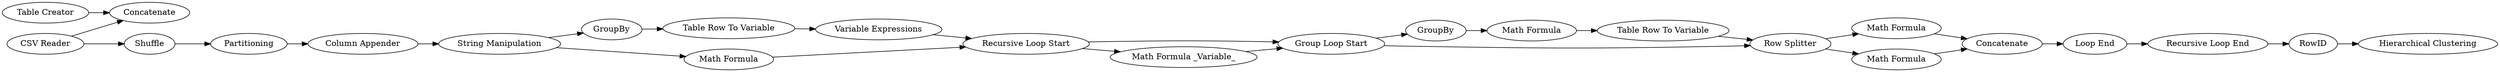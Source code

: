 digraph {
	1 -> 74
	57 -> 58
	4 -> 69
	47 -> 54
	59 -> 54
	69 -> 47
	6 -> 8
	2 -> 4
	58 -> 48
	48 -> 72
	54 -> 60
	66 -> 57
	63 -> 66
	56 -> 57
	8 -> 2
	70 -> 6
	53 -> 47
	7 -> 70
	1 -> 7
	60 -> 61
	47 -> 59
	54 -> 63
	61 -> 62
	72 -> 64
	63 -> 56
	62 -> 63
	8 -> 53
	73 -> 74
	57 [label=Concatenate]
	7 [label=Shuffle]
	58 [label="Loop End"]
	74 [label=Concatenate]
	8 [label="String Manipulation"]
	64 [label="Hierarchical Clustering"]
	56 [label="Math Formula"]
	6 [label="Column Appender"]
	54 [label="Group Loop Start"]
	59 [label="Math Formula _Variable_"]
	48 [label="Recursive Loop End"]
	1 [label="CSV Reader"]
	53 [label="Math Formula"]
	72 [label=RowID]
	4 [label="Table Row To Variable"]
	47 [label="Recursive Loop Start"]
	63 [label="Row Splitter"]
	61 [label="Math Formula"]
	60 [label=GroupBy]
	62 [label="Table Row To Variable"]
	66 [label="Math Formula"]
	70 [label=Partitioning]
	69 [label="Variable Expressions"]
	73 [label="Table Creator"]
	2 [label=GroupBy]
	rankdir=LR
}
